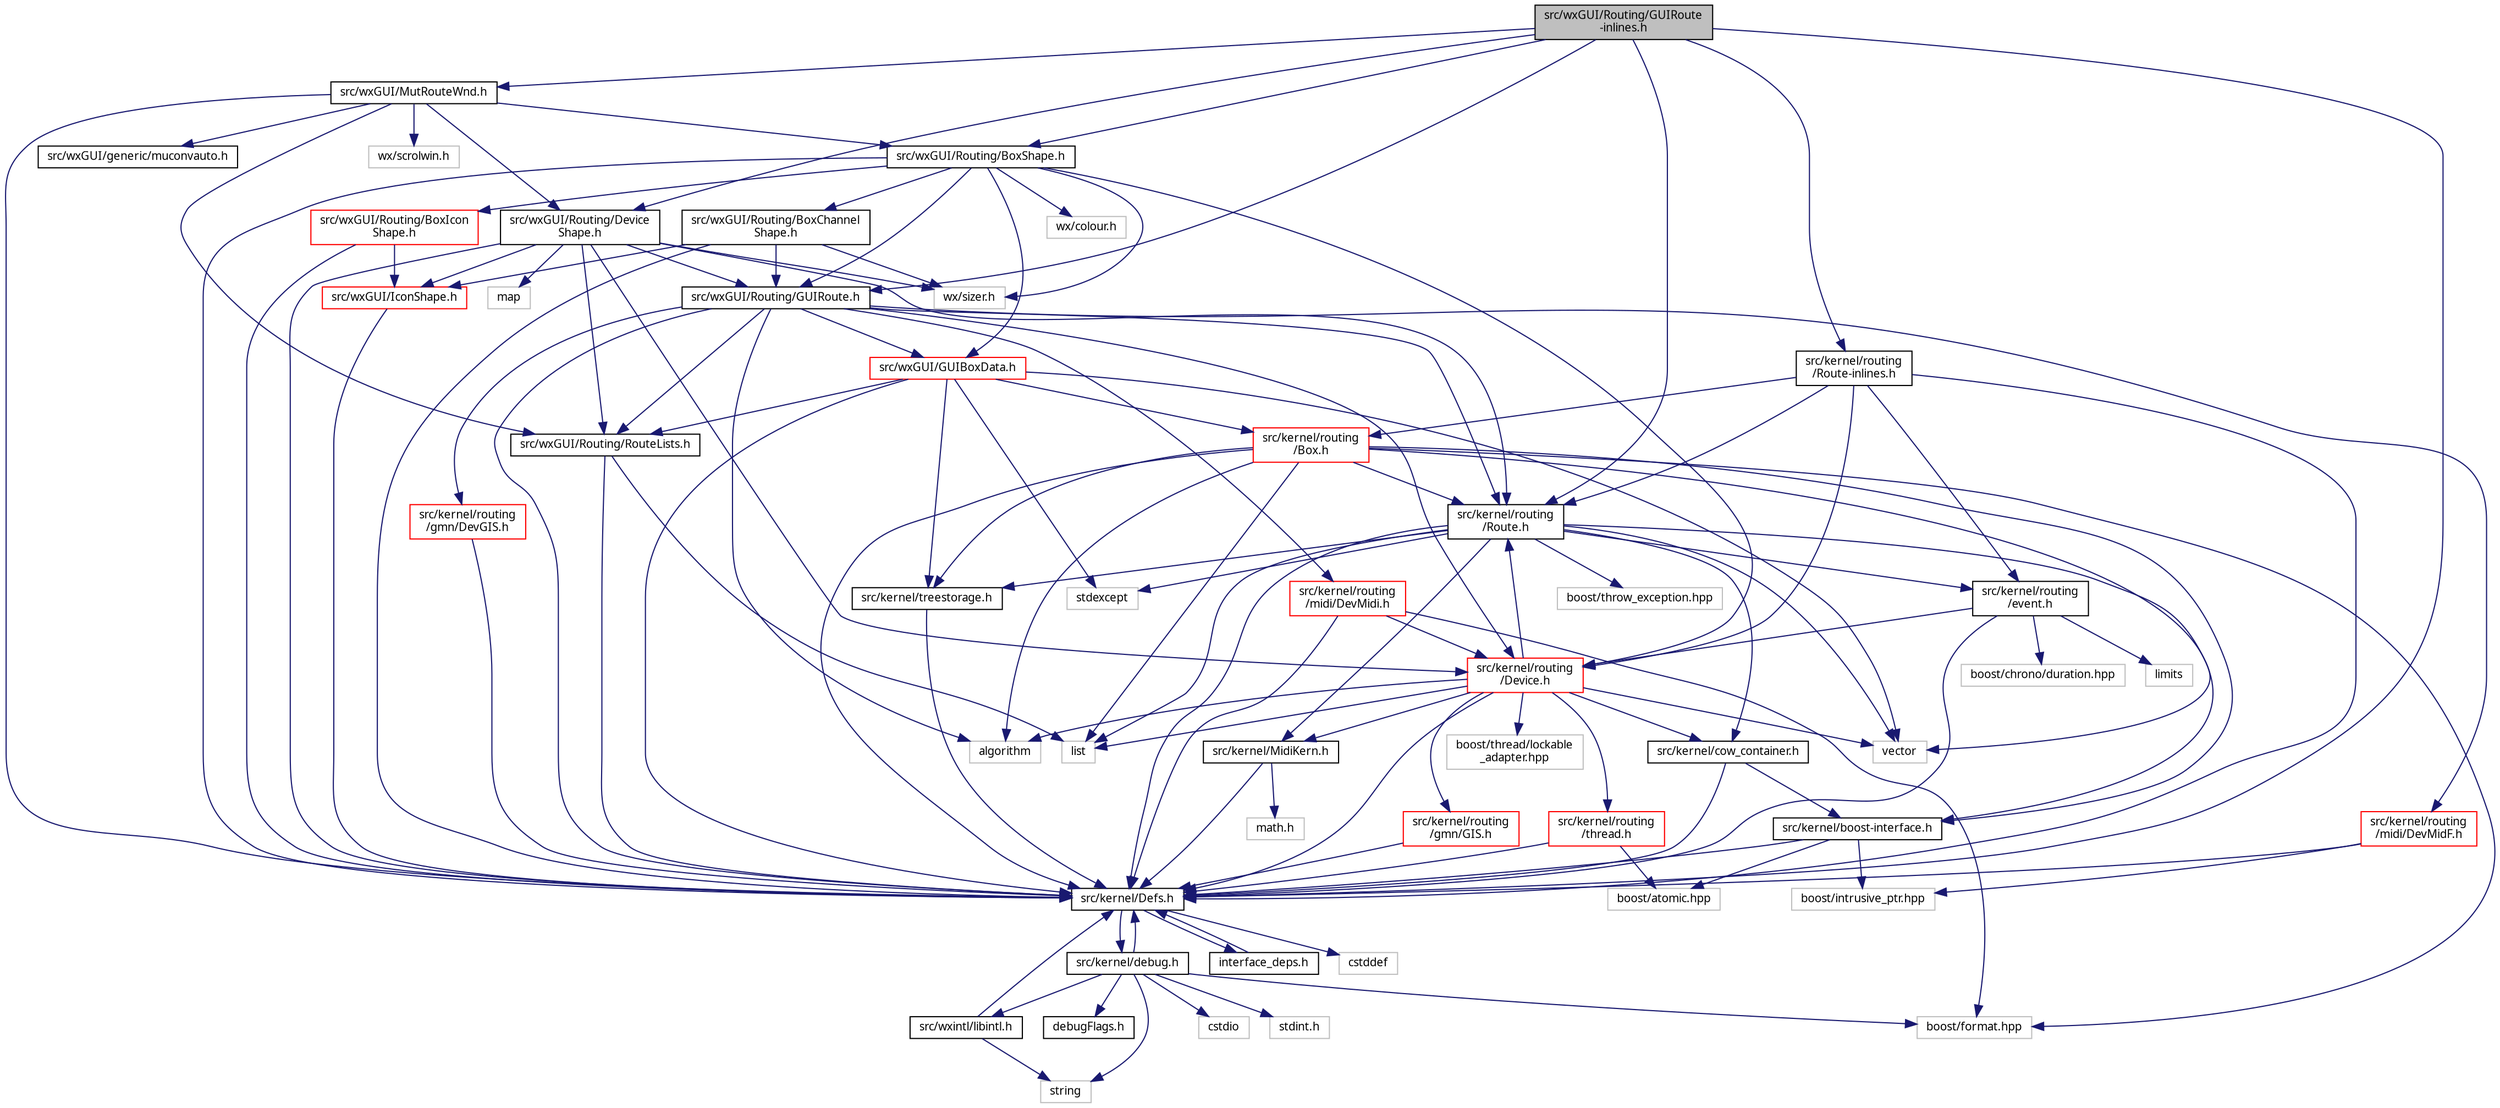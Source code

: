 digraph "src/wxGUI/Routing/GUIRoute-inlines.h"
{
  edge [fontname="Sans",fontsize="10",labelfontname="Sans",labelfontsize="10"];
  node [fontname="Sans",fontsize="10",shape=record];
  Node0 [label="src/wxGUI/Routing/GUIRoute\l-inlines.h",height=0.2,width=0.4,color="black", fillcolor="grey75", style="filled", fontcolor="black"];
  Node0 -> Node1 [color="midnightblue",fontsize="10",style="solid",fontname="Sans"];
  Node1 [label="src/kernel/Defs.h",height=0.2,width=0.4,color="black", fillcolor="white", style="filled",URL="$d1/d73/Defs_8h.html",tooltip="Common definitions. "];
  Node1 -> Node2 [color="midnightblue",fontsize="10",style="solid",fontname="Sans"];
  Node2 [label="interface_deps.h",height=0.2,width=0.4,color="black", fillcolor="white", style="filled",URL="$de/ddd/interface__deps_8h.html"];
  Node2 -> Node1 [color="midnightblue",fontsize="10",style="solid",fontname="Sans"];
  Node1 -> Node3 [color="midnightblue",fontsize="10",style="solid",fontname="Sans"];
  Node3 [label="cstddef",height=0.2,width=0.4,color="grey75", fillcolor="white", style="filled"];
  Node1 -> Node4 [color="midnightblue",fontsize="10",style="solid",fontname="Sans"];
  Node4 [label="src/kernel/debug.h",height=0.2,width=0.4,color="black", fillcolor="white", style="filled",URL="$db/d16/debug_8h.html"];
  Node4 -> Node1 [color="midnightblue",fontsize="10",style="solid",fontname="Sans"];
  Node4 -> Node5 [color="midnightblue",fontsize="10",style="solid",fontname="Sans"];
  Node5 [label="src/wxintl/libintl.h",height=0.2,width=0.4,color="black", fillcolor="white", style="filled",URL="$d4/d64/libintl_8h.html"];
  Node5 -> Node1 [color="midnightblue",fontsize="10",style="solid",fontname="Sans"];
  Node5 -> Node6 [color="midnightblue",fontsize="10",style="solid",fontname="Sans"];
  Node6 [label="string",height=0.2,width=0.4,color="grey75", fillcolor="white", style="filled"];
  Node4 -> Node6 [color="midnightblue",fontsize="10",style="solid",fontname="Sans"];
  Node4 -> Node7 [color="midnightblue",fontsize="10",style="solid",fontname="Sans"];
  Node7 [label="cstdio",height=0.2,width=0.4,color="grey75", fillcolor="white", style="filled"];
  Node4 -> Node8 [color="midnightblue",fontsize="10",style="solid",fontname="Sans"];
  Node8 [label="boost/format.hpp",height=0.2,width=0.4,color="grey75", fillcolor="white", style="filled"];
  Node4 -> Node9 [color="midnightblue",fontsize="10",style="solid",fontname="Sans"];
  Node9 [label="stdint.h",height=0.2,width=0.4,color="grey75", fillcolor="white", style="filled"];
  Node4 -> Node10 [color="midnightblue",fontsize="10",style="solid",fontname="Sans"];
  Node10 [label="debugFlags.h",height=0.2,width=0.4,color="black", fillcolor="white", style="filled",URL="$d4/dab/debugFlags_8h.html",tooltip="Debug flags for mutabor debug mode. "];
  Node0 -> Node11 [color="midnightblue",fontsize="10",style="solid",fontname="Sans"];
  Node11 [label="src/kernel/routing\l/Route.h",height=0.2,width=0.4,color="black", fillcolor="white", style="filled",URL="$d1/d65/Route_8h.html",tooltip="Routing. "];
  Node11 -> Node1 [color="midnightblue",fontsize="10",style="solid",fontname="Sans"];
  Node11 -> Node12 [color="midnightblue",fontsize="10",style="solid",fontname="Sans"];
  Node12 [label="src/kernel/cow_container.h",height=0.2,width=0.4,color="black", fillcolor="white", style="filled",URL="$da/d28/cow__container_8h.html",tooltip="Copy on write container. "];
  Node12 -> Node1 [color="midnightblue",fontsize="10",style="solid",fontname="Sans"];
  Node12 -> Node13 [color="midnightblue",fontsize="10",style="solid",fontname="Sans"];
  Node13 [label="src/kernel/boost-interface.h",height=0.2,width=0.4,color="black", fillcolor="white", style="filled",URL="$d1/da4/boost-interface_8h.html",tooltip="Interface to the boost library. "];
  Node13 -> Node1 [color="midnightblue",fontsize="10",style="solid",fontname="Sans"];
  Node13 -> Node14 [color="midnightblue",fontsize="10",style="solid",fontname="Sans"];
  Node14 [label="boost/atomic.hpp",height=0.2,width=0.4,color="grey75", fillcolor="white", style="filled"];
  Node13 -> Node15 [color="midnightblue",fontsize="10",style="solid",fontname="Sans"];
  Node15 [label="boost/intrusive_ptr.hpp",height=0.2,width=0.4,color="grey75", fillcolor="white", style="filled"];
  Node11 -> Node16 [color="midnightblue",fontsize="10",style="solid",fontname="Sans"];
  Node16 [label="src/kernel/MidiKern.h",height=0.2,width=0.4,color="black", fillcolor="white", style="filled",URL="$da/dfd/MidiKern_8h.html"];
  Node16 -> Node1 [color="midnightblue",fontsize="10",style="solid",fontname="Sans"];
  Node16 -> Node17 [color="midnightblue",fontsize="10",style="solid",fontname="Sans"];
  Node17 [label="math.h",height=0.2,width=0.4,color="grey75", fillcolor="white", style="filled"];
  Node11 -> Node18 [color="midnightblue",fontsize="10",style="solid",fontname="Sans"];
  Node18 [label="src/kernel/treestorage.h",height=0.2,width=0.4,color="black", fillcolor="white", style="filled",URL="$db/dbe/treestorage_8h.html",tooltip="abstract class for tree like storage "];
  Node18 -> Node1 [color="midnightblue",fontsize="10",style="solid",fontname="Sans"];
  Node11 -> Node13 [color="midnightblue",fontsize="10",style="solid",fontname="Sans"];
  Node11 -> Node19 [color="midnightblue",fontsize="10",style="solid",fontname="Sans"];
  Node19 [label="list",height=0.2,width=0.4,color="grey75", fillcolor="white", style="filled"];
  Node11 -> Node20 [color="midnightblue",fontsize="10",style="solid",fontname="Sans"];
  Node20 [label="vector",height=0.2,width=0.4,color="grey75", fillcolor="white", style="filled"];
  Node11 -> Node21 [color="midnightblue",fontsize="10",style="solid",fontname="Sans"];
  Node21 [label="stdexcept",height=0.2,width=0.4,color="grey75", fillcolor="white", style="filled"];
  Node11 -> Node22 [color="midnightblue",fontsize="10",style="solid",fontname="Sans"];
  Node22 [label="boost/throw_exception.hpp",height=0.2,width=0.4,color="grey75", fillcolor="white", style="filled"];
  Node11 -> Node23 [color="midnightblue",fontsize="10",style="solid",fontname="Sans"];
  Node23 [label="src/kernel/routing\l/event.h",height=0.2,width=0.4,color="black", fillcolor="white", style="filled",URL="$dd/d20/event_8h.html"];
  Node23 -> Node1 [color="midnightblue",fontsize="10",style="solid",fontname="Sans"];
  Node23 -> Node24 [color="midnightblue",fontsize="10",style="solid",fontname="Sans"];
  Node24 [label="src/kernel/routing\l/Device.h",height=0.2,width=0.4,color="red", fillcolor="white", style="filled",URL="$de/d05/Device_8h.html",tooltip="Routing. "];
  Node24 -> Node1 [color="midnightblue",fontsize="10",style="solid",fontname="Sans"];
  Node24 -> Node12 [color="midnightblue",fontsize="10",style="solid",fontname="Sans"];
  Node24 -> Node25 [color="midnightblue",fontsize="10",style="solid",fontname="Sans"];
  Node25 [label="src/kernel/routing\l/gmn/GIS.h",height=0.2,width=0.4,color="red", fillcolor="white", style="filled",URL="$dd/d4d/GIS_8h.html"];
  Node25 -> Node1 [color="midnightblue",fontsize="10",style="solid",fontname="Sans"];
  Node24 -> Node11 [color="midnightblue",fontsize="10",style="solid",fontname="Sans"];
  Node24 -> Node30 [color="midnightblue",fontsize="10",style="solid",fontname="Sans"];
  Node30 [label="src/kernel/routing\l/thread.h",height=0.2,width=0.4,color="red", fillcolor="white", style="filled",URL="$db/dd5/thread_8h.html"];
  Node30 -> Node1 [color="midnightblue",fontsize="10",style="solid",fontname="Sans"];
  Node30 -> Node14 [color="midnightblue",fontsize="10",style="solid",fontname="Sans"];
  Node24 -> Node33 [color="midnightblue",fontsize="10",style="solid",fontname="Sans"];
  Node33 [label="boost/thread/lockable\l_adapter.hpp",height=0.2,width=0.4,color="grey75", fillcolor="white", style="filled"];
  Node24 -> Node16 [color="midnightblue",fontsize="10",style="solid",fontname="Sans"];
  Node24 -> Node20 [color="midnightblue",fontsize="10",style="solid",fontname="Sans"];
  Node24 -> Node19 [color="midnightblue",fontsize="10",style="solid",fontname="Sans"];
  Node24 -> Node35 [color="midnightblue",fontsize="10",style="solid",fontname="Sans"];
  Node35 [label="algorithm",height=0.2,width=0.4,color="grey75", fillcolor="white", style="filled"];
  Node23 -> Node39 [color="midnightblue",fontsize="10",style="solid",fontname="Sans"];
  Node39 [label="boost/chrono/duration.hpp",height=0.2,width=0.4,color="grey75", fillcolor="white", style="filled"];
  Node23 -> Node40 [color="midnightblue",fontsize="10",style="solid",fontname="Sans"];
  Node40 [label="limits",height=0.2,width=0.4,color="grey75", fillcolor="white", style="filled"];
  Node0 -> Node41 [color="midnightblue",fontsize="10",style="solid",fontname="Sans"];
  Node41 [label="src/wxGUI/Routing/GUIRoute.h",height=0.2,width=0.4,color="black", fillcolor="white", style="filled",URL="$d6/dfa/GUIRoute_8h.html"];
  Node41 -> Node1 [color="midnightblue",fontsize="10",style="solid",fontname="Sans"];
  Node41 -> Node24 [color="midnightblue",fontsize="10",style="solid",fontname="Sans"];
  Node41 -> Node42 [color="midnightblue",fontsize="10",style="solid",fontname="Sans"];
  Node42 [label="src/kernel/routing\l/midi/DevMidi.h",height=0.2,width=0.4,color="red", fillcolor="white", style="filled",URL="$d4/da2/DevMidi_8h.html",tooltip="Classes for midi port. "];
  Node42 -> Node1 [color="midnightblue",fontsize="10",style="solid",fontname="Sans"];
  Node42 -> Node24 [color="midnightblue",fontsize="10",style="solid",fontname="Sans"];
  Node42 -> Node8 [color="midnightblue",fontsize="10",style="solid",fontname="Sans"];
  Node41 -> Node55 [color="midnightblue",fontsize="10",style="solid",fontname="Sans"];
  Node55 [label="src/kernel/routing\l/midi/DevMidF.h",height=0.2,width=0.4,color="red", fillcolor="white", style="filled",URL="$da/d3c/DevMidF_8h.html"];
  Node55 -> Node1 [color="midnightblue",fontsize="10",style="solid",fontname="Sans"];
  Node55 -> Node15 [color="midnightblue",fontsize="10",style="solid",fontname="Sans"];
  Node41 -> Node64 [color="midnightblue",fontsize="10",style="solid",fontname="Sans"];
  Node64 [label="src/kernel/routing\l/gmn/DevGIS.h",height=0.2,width=0.4,color="red", fillcolor="white", style="filled",URL="$da/d81/DevGIS_8h.html"];
  Node64 -> Node1 [color="midnightblue",fontsize="10",style="solid",fontname="Sans"];
  Node41 -> Node11 [color="midnightblue",fontsize="10",style="solid",fontname="Sans"];
  Node41 -> Node66 [color="midnightblue",fontsize="10",style="solid",fontname="Sans"];
  Node66 [label="src/wxGUI/GUIBoxData.h",height=0.2,width=0.4,color="red", fillcolor="white", style="filled",URL="$d5/df7/GUIBoxData_8h.html"];
  Node66 -> Node1 [color="midnightblue",fontsize="10",style="solid",fontname="Sans"];
  Node66 -> Node18 [color="midnightblue",fontsize="10",style="solid",fontname="Sans"];
  Node66 -> Node44 [color="midnightblue",fontsize="10",style="solid",fontname="Sans"];
  Node44 [label="src/kernel/routing\l/Box.h",height=0.2,width=0.4,color="red", fillcolor="white", style="filled",URL="$de/d0f/Box_8h.html",tooltip="Mutabor Box for C++. "];
  Node44 -> Node1 [color="midnightblue",fontsize="10",style="solid",fontname="Sans"];
  Node44 -> Node18 [color="midnightblue",fontsize="10",style="solid",fontname="Sans"];
  Node44 -> Node13 [color="midnightblue",fontsize="10",style="solid",fontname="Sans"];
  Node44 -> Node11 [color="midnightblue",fontsize="10",style="solid",fontname="Sans"];
  Node44 -> Node20 [color="midnightblue",fontsize="10",style="solid",fontname="Sans"];
  Node44 -> Node19 [color="midnightblue",fontsize="10",style="solid",fontname="Sans"];
  Node44 -> Node35 [color="midnightblue",fontsize="10",style="solid",fontname="Sans"];
  Node44 -> Node8 [color="midnightblue",fontsize="10",style="solid",fontname="Sans"];
  Node66 -> Node67 [color="midnightblue",fontsize="10",style="solid",fontname="Sans"];
  Node67 [label="src/wxGUI/Routing/RouteLists.h",height=0.2,width=0.4,color="black", fillcolor="white", style="filled",URL="$d4/d70/RouteLists_8h.html"];
  Node67 -> Node1 [color="midnightblue",fontsize="10",style="solid",fontname="Sans"];
  Node67 -> Node19 [color="midnightblue",fontsize="10",style="solid",fontname="Sans"];
  Node66 -> Node20 [color="midnightblue",fontsize="10",style="solid",fontname="Sans"];
  Node66 -> Node21 [color="midnightblue",fontsize="10",style="solid",fontname="Sans"];
  Node41 -> Node67 [color="midnightblue",fontsize="10",style="solid",fontname="Sans"];
  Node41 -> Node35 [color="midnightblue",fontsize="10",style="solid",fontname="Sans"];
  Node0 -> Node77 [color="midnightblue",fontsize="10",style="solid",fontname="Sans"];
  Node77 [label="src/wxGUI/Routing/BoxShape.h",height=0.2,width=0.4,color="black", fillcolor="white", style="filled",URL="$d9/d49/BoxShape_8h.html",tooltip="Box shape for route window. "];
  Node77 -> Node1 [color="midnightblue",fontsize="10",style="solid",fontname="Sans"];
  Node77 -> Node66 [color="midnightblue",fontsize="10",style="solid",fontname="Sans"];
  Node77 -> Node41 [color="midnightblue",fontsize="10",style="solid",fontname="Sans"];
  Node77 -> Node78 [color="midnightblue",fontsize="10",style="solid",fontname="Sans"];
  Node78 [label="src/wxGUI/Routing/BoxChannel\lShape.h",height=0.2,width=0.4,color="black", fillcolor="white", style="filled",URL="$d6/d68/BoxChannelShape_8h.html",tooltip="Box shape for route window. "];
  Node78 -> Node1 [color="midnightblue",fontsize="10",style="solid",fontname="Sans"];
  Node78 -> Node41 [color="midnightblue",fontsize="10",style="solid",fontname="Sans"];
  Node78 -> Node79 [color="midnightblue",fontsize="10",style="solid",fontname="Sans"];
  Node79 [label="src/wxGUI/IconShape.h",height=0.2,width=0.4,color="red", fillcolor="white", style="filled",URL="$d5/d6f/IconShape_8h.html",tooltip="Icon shape. "];
  Node79 -> Node1 [color="midnightblue",fontsize="10",style="solid",fontname="Sans"];
  Node78 -> Node101 [color="midnightblue",fontsize="10",style="solid",fontname="Sans"];
  Node101 [label="wx/sizer.h",height=0.2,width=0.4,color="grey75", fillcolor="white", style="filled"];
  Node77 -> Node102 [color="midnightblue",fontsize="10",style="solid",fontname="Sans"];
  Node102 [label="src/wxGUI/Routing/BoxIcon\lShape.h",height=0.2,width=0.4,color="red", fillcolor="white", style="filled",URL="$d2/de0/BoxIconShape_8h.html",tooltip="Box icon shape for route window. "];
  Node102 -> Node1 [color="midnightblue",fontsize="10",style="solid",fontname="Sans"];
  Node102 -> Node79 [color="midnightblue",fontsize="10",style="solid",fontname="Sans"];
  Node77 -> Node24 [color="midnightblue",fontsize="10",style="solid",fontname="Sans"];
  Node77 -> Node104 [color="midnightblue",fontsize="10",style="solid",fontname="Sans"];
  Node104 [label="wx/colour.h",height=0.2,width=0.4,color="grey75", fillcolor="white", style="filled"];
  Node77 -> Node101 [color="midnightblue",fontsize="10",style="solid",fontname="Sans"];
  Node0 -> Node105 [color="midnightblue",fontsize="10",style="solid",fontname="Sans"];
  Node105 [label="src/wxGUI/Routing/Device\lShape.h",height=0.2,width=0.4,color="black", fillcolor="white", style="filled",URL="$d9/d4d/DeviceShape_8h.html",tooltip="Device shape base class for route window. "];
  Node105 -> Node1 [color="midnightblue",fontsize="10",style="solid",fontname="Sans"];
  Node105 -> Node79 [color="midnightblue",fontsize="10",style="solid",fontname="Sans"];
  Node105 -> Node11 [color="midnightblue",fontsize="10",style="solid",fontname="Sans"];
  Node105 -> Node24 [color="midnightblue",fontsize="10",style="solid",fontname="Sans"];
  Node105 -> Node41 [color="midnightblue",fontsize="10",style="solid",fontname="Sans"];
  Node105 -> Node67 [color="midnightblue",fontsize="10",style="solid",fontname="Sans"];
  Node105 -> Node106 [color="midnightblue",fontsize="10",style="solid",fontname="Sans"];
  Node106 [label="map",height=0.2,width=0.4,color="grey75", fillcolor="white", style="filled"];
  Node105 -> Node101 [color="midnightblue",fontsize="10",style="solid",fontname="Sans"];
  Node0 -> Node107 [color="midnightblue",fontsize="10",style="solid",fontname="Sans"];
  Node107 [label="src/wxGUI/MutRouteWnd.h",height=0.2,width=0.4,color="black", fillcolor="white", style="filled",URL="$d3/dd7/MutRouteWnd_8h.html"];
  Node107 -> Node1 [color="midnightblue",fontsize="10",style="solid",fontname="Sans"];
  Node107 -> Node67 [color="midnightblue",fontsize="10",style="solid",fontname="Sans"];
  Node107 -> Node71 [color="midnightblue",fontsize="10",style="solid",fontname="Sans"];
  Node71 [label="src/wxGUI/generic/muconvauto.h",height=0.2,width=0.4,color="black", fillcolor="white", style="filled",URL="$d1/dcd/muconvauto_8h.html",tooltip="Automatic Character set detection and conversion. "];
  Node107 -> Node105 [color="midnightblue",fontsize="10",style="solid",fontname="Sans"];
  Node107 -> Node77 [color="midnightblue",fontsize="10",style="solid",fontname="Sans"];
  Node107 -> Node108 [color="midnightblue",fontsize="10",style="solid",fontname="Sans"];
  Node108 [label="wx/scrolwin.h",height=0.2,width=0.4,color="grey75", fillcolor="white", style="filled"];
  Node0 -> Node109 [color="midnightblue",fontsize="10",style="solid",fontname="Sans"];
  Node109 [label="src/kernel/routing\l/Route-inlines.h",height=0.2,width=0.4,color="black", fillcolor="white", style="filled",URL="$d2/d2c/Route-inlines_8h.html"];
  Node109 -> Node1 [color="midnightblue",fontsize="10",style="solid",fontname="Sans"];
  Node109 -> Node11 [color="midnightblue",fontsize="10",style="solid",fontname="Sans"];
  Node109 -> Node24 [color="midnightblue",fontsize="10",style="solid",fontname="Sans"];
  Node109 -> Node44 [color="midnightblue",fontsize="10",style="solid",fontname="Sans"];
  Node109 -> Node23 [color="midnightblue",fontsize="10",style="solid",fontname="Sans"];
}
